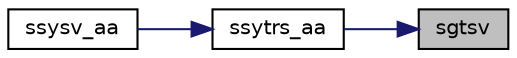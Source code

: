 digraph "sgtsv"
{
 // LATEX_PDF_SIZE
  edge [fontname="Helvetica",fontsize="10",labelfontname="Helvetica",labelfontsize="10"];
  node [fontname="Helvetica",fontsize="10",shape=record];
  rankdir="RL";
  Node1 [label="sgtsv",height=0.2,width=0.4,color="black", fillcolor="grey75", style="filled", fontcolor="black",tooltip="SGTSV computes the solution to system of linear equations A * X = B for GT matrices"];
  Node1 -> Node2 [dir="back",color="midnightblue",fontsize="10",style="solid",fontname="Helvetica"];
  Node2 [label="ssytrs_aa",height=0.2,width=0.4,color="black", fillcolor="white", style="filled",URL="$ssytrs__aa_8f.html#abdbc5db1b83d7919f2af3f921ee18625",tooltip="SSYTRS_AA"];
  Node2 -> Node3 [dir="back",color="midnightblue",fontsize="10",style="solid",fontname="Helvetica"];
  Node3 [label="ssysv_aa",height=0.2,width=0.4,color="black", fillcolor="white", style="filled",URL="$ssysv__aa_8f.html#afdad498433b1961e2eeb7bee9a58255f",tooltip="SSYSV_AA computes the solution to system of linear equations A * X = B for SY matrices"];
}
